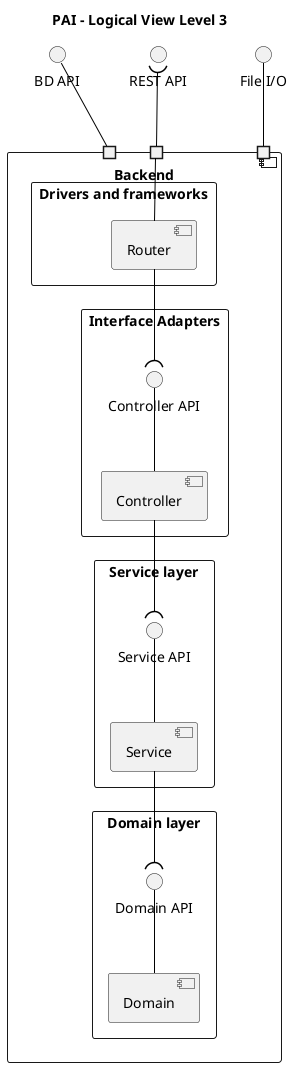 @startuml

skinparam componentStyle component
skinparam ArrowColor black
skinparam defaultTextAlignment center

title "PAI - Logical View Level 3"

  interface "REST API" as RESTAPI
  interface "File I/O" as FileIO
  interface "BD API" as BDAPI

component "Backend" {
    portin " " as p1
    portin " " as p3
    portin " " as p2

  rectangle "Drivers and frameworks" {

    component "Router"

    Router -up- p1
  }

  rectangle "Interface Adapters" {
    component Controller
    interface "Controller API" as IController

    Controller -up- IController
  }

  rectangle "Service layer" {
    component Service
    interface "Service API" as IService

    Service -up- IService
  }

  rectangle "Domain layer" {
    component Domain
    interface "Domain API" as IDomain

    Domain -up- IDomain
  }

  p1 -up-( RESTAPI
  p2 -up- FileIO
  p3 -up- BDAPI

  Router -down-( IController

  Controller -down-( IService
  Service -down-( IDomain
}

@enduml